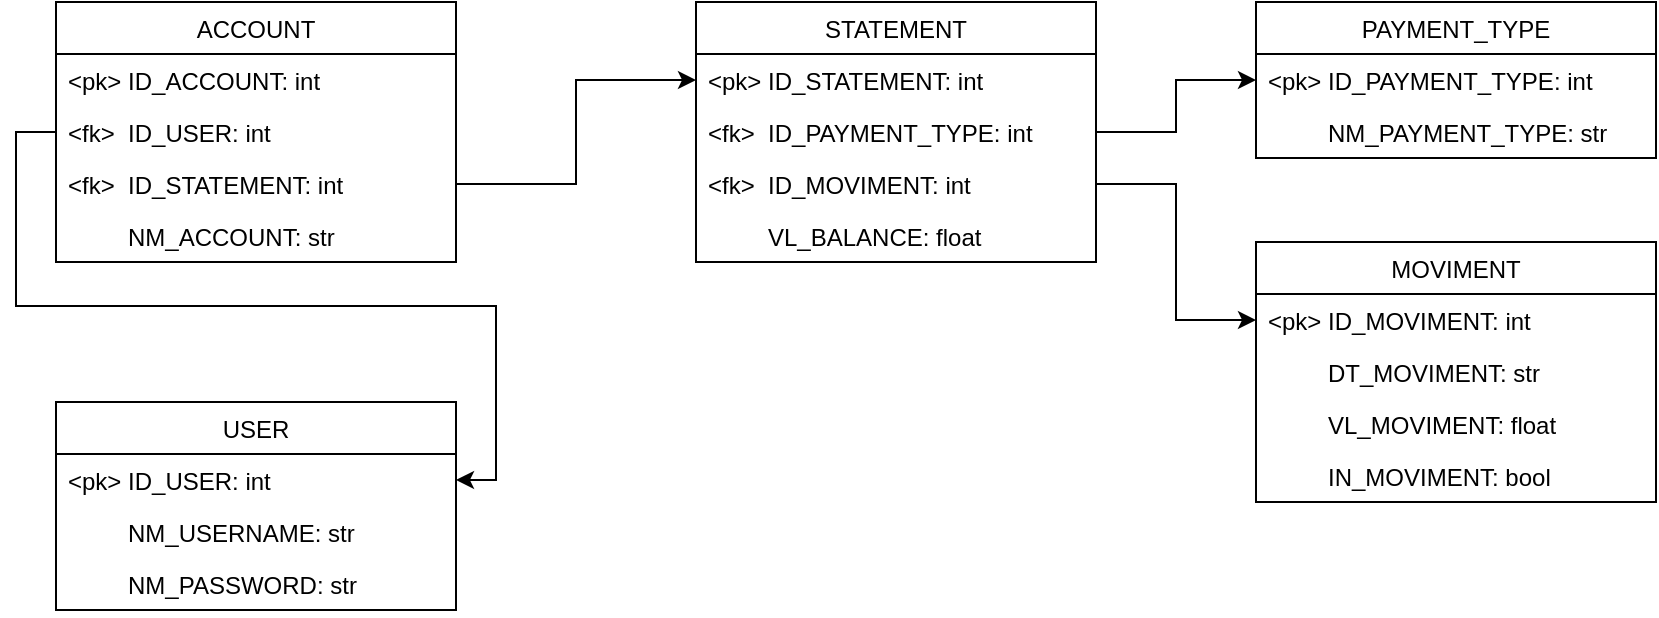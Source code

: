 <mxfile version="12.6.5" type="device"><diagram id="C5RBs43oDa-KdzZeNtuy" name="Page-1"><mxGraphModel dx="1102" dy="616" grid="1" gridSize="10" guides="1" tooltips="1" connect="1" arrows="1" fold="1" page="1" pageScale="1" pageWidth="827" pageHeight="1169" math="0" shadow="0"><root><mxCell id="WIyWlLk6GJQsqaUBKTNV-0"/><mxCell id="WIyWlLk6GJQsqaUBKTNV-1" parent="WIyWlLk6GJQsqaUBKTNV-0"/><mxCell id="s-lK-nACHIKvpP0AAA7A-1" value="USER" style="swimlane;fontStyle=0;childLayout=stackLayout;horizontal=1;startSize=26;fillColor=none;horizontalStack=0;resizeParent=1;resizeParentMax=0;resizeLast=0;collapsible=1;marginBottom=0;" vertex="1" parent="WIyWlLk6GJQsqaUBKTNV-1"><mxGeometry x="40" y="440" width="200" height="104" as="geometry"/></mxCell><mxCell id="s-lK-nACHIKvpP0AAA7A-2" value="&lt;pk&gt; ID_USER: int" style="text;strokeColor=none;fillColor=none;align=left;verticalAlign=top;spacingLeft=4;spacingRight=4;overflow=hidden;rotatable=0;points=[[0,0.5],[1,0.5]];portConstraint=eastwest;" vertex="1" parent="s-lK-nACHIKvpP0AAA7A-1"><mxGeometry y="26" width="200" height="26" as="geometry"/></mxCell><mxCell id="s-lK-nACHIKvpP0AAA7A-3" value="         NM_USERNAME: str" style="text;strokeColor=none;fillColor=none;align=left;verticalAlign=top;spacingLeft=4;spacingRight=4;overflow=hidden;rotatable=0;points=[[0,0.5],[1,0.5]];portConstraint=eastwest;" vertex="1" parent="s-lK-nACHIKvpP0AAA7A-1"><mxGeometry y="52" width="200" height="26" as="geometry"/></mxCell><mxCell id="s-lK-nACHIKvpP0AAA7A-6" value="         NM_PASSWORD: str" style="text;strokeColor=none;fillColor=none;align=left;verticalAlign=top;spacingLeft=4;spacingRight=4;overflow=hidden;rotatable=0;points=[[0,0.5],[1,0.5]];portConstraint=eastwest;" vertex="1" parent="s-lK-nACHIKvpP0AAA7A-1"><mxGeometry y="78" width="200" height="26" as="geometry"/></mxCell><mxCell id="s-lK-nACHIKvpP0AAA7A-16" value="ACCOUNT" style="swimlane;fontStyle=0;childLayout=stackLayout;horizontal=1;startSize=26;fillColor=none;horizontalStack=0;resizeParent=1;resizeParentMax=0;resizeLast=0;collapsible=1;marginBottom=0;" vertex="1" parent="WIyWlLk6GJQsqaUBKTNV-1"><mxGeometry x="40" y="240" width="200" height="130" as="geometry"/></mxCell><mxCell id="s-lK-nACHIKvpP0AAA7A-17" value="&lt;pk&gt; ID_ACCOUNT: int" style="text;strokeColor=none;fillColor=none;align=left;verticalAlign=top;spacingLeft=4;spacingRight=4;overflow=hidden;rotatable=0;points=[[0,0.5],[1,0.5]];portConstraint=eastwest;" vertex="1" parent="s-lK-nACHIKvpP0AAA7A-16"><mxGeometry y="26" width="200" height="26" as="geometry"/></mxCell><mxCell id="s-lK-nACHIKvpP0AAA7A-28" value="&lt;fk&gt;  ID_USER: int" style="text;strokeColor=none;fillColor=none;align=left;verticalAlign=top;spacingLeft=4;spacingRight=4;overflow=hidden;rotatable=0;points=[[0,0.5],[1,0.5]];portConstraint=eastwest;" vertex="1" parent="s-lK-nACHIKvpP0AAA7A-16"><mxGeometry y="52" width="200" height="26" as="geometry"/></mxCell><mxCell id="s-lK-nACHIKvpP0AAA7A-19" value="&lt;fk&gt;  ID_STATEMENT: int" style="text;strokeColor=none;fillColor=none;align=left;verticalAlign=top;spacingLeft=4;spacingRight=4;overflow=hidden;rotatable=0;points=[[0,0.5],[1,0.5]];portConstraint=eastwest;" vertex="1" parent="s-lK-nACHIKvpP0AAA7A-16"><mxGeometry y="78" width="200" height="26" as="geometry"/></mxCell><mxCell id="s-lK-nACHIKvpP0AAA7A-18" value="         NM_ACCOUNT: str" style="text;strokeColor=none;fillColor=none;align=left;verticalAlign=top;spacingLeft=4;spacingRight=4;overflow=hidden;rotatable=0;points=[[0,0.5],[1,0.5]];portConstraint=eastwest;" vertex="1" parent="s-lK-nACHIKvpP0AAA7A-16"><mxGeometry y="104" width="200" height="26" as="geometry"/></mxCell><mxCell id="s-lK-nACHIKvpP0AAA7A-20" value="STATEMENT" style="swimlane;fontStyle=0;childLayout=stackLayout;horizontal=1;startSize=26;fillColor=none;horizontalStack=0;resizeParent=1;resizeParentMax=0;resizeLast=0;collapsible=1;marginBottom=0;" vertex="1" parent="WIyWlLk6GJQsqaUBKTNV-1"><mxGeometry x="360" y="240" width="200" height="130" as="geometry"/></mxCell><mxCell id="s-lK-nACHIKvpP0AAA7A-21" value="&lt;pk&gt; ID_STATEMENT: int" style="text;strokeColor=none;fillColor=none;align=left;verticalAlign=top;spacingLeft=4;spacingRight=4;overflow=hidden;rotatable=0;points=[[0,0.5],[1,0.5]];portConstraint=eastwest;" vertex="1" parent="s-lK-nACHIKvpP0AAA7A-20"><mxGeometry y="26" width="200" height="26" as="geometry"/></mxCell><mxCell id="s-lK-nACHIKvpP0AAA7A-33" value="&lt;fk&gt;  ID_PAYMENT_TYPE: int" style="text;strokeColor=none;fillColor=none;align=left;verticalAlign=top;spacingLeft=4;spacingRight=4;overflow=hidden;rotatable=0;points=[[0,0.5],[1,0.5]];portConstraint=eastwest;" vertex="1" parent="s-lK-nACHIKvpP0AAA7A-20"><mxGeometry y="52" width="200" height="26" as="geometry"/></mxCell><mxCell id="s-lK-nACHIKvpP0AAA7A-50" value="&lt;fk&gt;  ID_MOVIMENT: int" style="text;strokeColor=none;fillColor=none;align=left;verticalAlign=top;spacingLeft=4;spacingRight=4;overflow=hidden;rotatable=0;points=[[0,0.5],[1,0.5]];portConstraint=eastwest;" vertex="1" parent="s-lK-nACHIKvpP0AAA7A-20"><mxGeometry y="78" width="200" height="26" as="geometry"/></mxCell><mxCell id="s-lK-nACHIKvpP0AAA7A-43" value="         VL_BALANCE: float" style="text;strokeColor=none;fillColor=none;align=left;verticalAlign=top;spacingLeft=4;spacingRight=4;overflow=hidden;rotatable=0;points=[[0,0.5],[1,0.5]];portConstraint=eastwest;" vertex="1" parent="s-lK-nACHIKvpP0AAA7A-20"><mxGeometry y="104" width="200" height="26" as="geometry"/></mxCell><mxCell id="s-lK-nACHIKvpP0AAA7A-26" style="edgeStyle=orthogonalEdgeStyle;rounded=0;orthogonalLoop=1;jettySize=auto;html=1;entryX=0;entryY=0.5;entryDx=0;entryDy=0;" edge="1" parent="WIyWlLk6GJQsqaUBKTNV-1" source="s-lK-nACHIKvpP0AAA7A-19" target="s-lK-nACHIKvpP0AAA7A-21"><mxGeometry relative="1" as="geometry"/></mxCell><mxCell id="s-lK-nACHIKvpP0AAA7A-29" style="edgeStyle=orthogonalEdgeStyle;rounded=0;orthogonalLoop=1;jettySize=auto;html=1;entryX=1;entryY=0.5;entryDx=0;entryDy=0;" edge="1" parent="WIyWlLk6GJQsqaUBKTNV-1" source="s-lK-nACHIKvpP0AAA7A-28" target="s-lK-nACHIKvpP0AAA7A-2"><mxGeometry relative="1" as="geometry"/></mxCell><mxCell id="s-lK-nACHIKvpP0AAA7A-30" value="PAYMENT_TYPE" style="swimlane;fontStyle=0;childLayout=stackLayout;horizontal=1;startSize=26;fillColor=none;horizontalStack=0;resizeParent=1;resizeParentMax=0;resizeLast=0;collapsible=1;marginBottom=0;" vertex="1" parent="WIyWlLk6GJQsqaUBKTNV-1"><mxGeometry x="640" y="240" width="200" height="78" as="geometry"/></mxCell><mxCell id="s-lK-nACHIKvpP0AAA7A-31" value="&lt;pk&gt; ID_PAYMENT_TYPE: int" style="text;strokeColor=none;fillColor=none;align=left;verticalAlign=top;spacingLeft=4;spacingRight=4;overflow=hidden;rotatable=0;points=[[0,0.5],[1,0.5]];portConstraint=eastwest;" vertex="1" parent="s-lK-nACHIKvpP0AAA7A-30"><mxGeometry y="26" width="200" height="26" as="geometry"/></mxCell><mxCell id="s-lK-nACHIKvpP0AAA7A-32" value="         NM_PAYMENT_TYPE: str" style="text;strokeColor=none;fillColor=none;align=left;verticalAlign=top;spacingLeft=4;spacingRight=4;overflow=hidden;rotatable=0;points=[[0,0.5],[1,0.5]];portConstraint=eastwest;" vertex="1" parent="s-lK-nACHIKvpP0AAA7A-30"><mxGeometry y="52" width="200" height="26" as="geometry"/></mxCell><mxCell id="s-lK-nACHIKvpP0AAA7A-41" style="edgeStyle=orthogonalEdgeStyle;rounded=0;orthogonalLoop=1;jettySize=auto;html=1;entryX=0;entryY=0.5;entryDx=0;entryDy=0;" edge="1" parent="WIyWlLk6GJQsqaUBKTNV-1" source="s-lK-nACHIKvpP0AAA7A-33" target="s-lK-nACHIKvpP0AAA7A-31"><mxGeometry relative="1" as="geometry"/></mxCell><mxCell id="s-lK-nACHIKvpP0AAA7A-45" value="MOVIMENT" style="swimlane;fontStyle=0;childLayout=stackLayout;horizontal=1;startSize=26;fillColor=none;horizontalStack=0;resizeParent=1;resizeParentMax=0;resizeLast=0;collapsible=1;marginBottom=0;" vertex="1" parent="WIyWlLk6GJQsqaUBKTNV-1"><mxGeometry x="640" y="360" width="200" height="130" as="geometry"/></mxCell><mxCell id="s-lK-nACHIKvpP0AAA7A-46" value="&lt;pk&gt; ID_MOVIMENT: int" style="text;strokeColor=none;fillColor=none;align=left;verticalAlign=top;spacingLeft=4;spacingRight=4;overflow=hidden;rotatable=0;points=[[0,0.5],[1,0.5]];portConstraint=eastwest;" vertex="1" parent="s-lK-nACHIKvpP0AAA7A-45"><mxGeometry y="26" width="200" height="26" as="geometry"/></mxCell><mxCell id="s-lK-nACHIKvpP0AAA7A-48" value="         DT_MOVIMENT: str" style="text;strokeColor=none;fillColor=none;align=left;verticalAlign=top;spacingLeft=4;spacingRight=4;overflow=hidden;rotatable=0;points=[[0,0.5],[1,0.5]];portConstraint=eastwest;" vertex="1" parent="s-lK-nACHIKvpP0AAA7A-45"><mxGeometry y="52" width="200" height="26" as="geometry"/></mxCell><mxCell id="s-lK-nACHIKvpP0AAA7A-49" value="         VL_MOVIMENT: float" style="text;strokeColor=none;fillColor=none;align=left;verticalAlign=top;spacingLeft=4;spacingRight=4;overflow=hidden;rotatable=0;points=[[0,0.5],[1,0.5]];portConstraint=eastwest;" vertex="1" parent="s-lK-nACHIKvpP0AAA7A-45"><mxGeometry y="78" width="200" height="26" as="geometry"/></mxCell><mxCell id="s-lK-nACHIKvpP0AAA7A-47" value="         IN_MOVIMENT: bool" style="text;strokeColor=none;fillColor=none;align=left;verticalAlign=top;spacingLeft=4;spacingRight=4;overflow=hidden;rotatable=0;points=[[0,0.5],[1,0.5]];portConstraint=eastwest;" vertex="1" parent="s-lK-nACHIKvpP0AAA7A-45"><mxGeometry y="104" width="200" height="26" as="geometry"/></mxCell><mxCell id="s-lK-nACHIKvpP0AAA7A-51" style="edgeStyle=orthogonalEdgeStyle;rounded=0;orthogonalLoop=1;jettySize=auto;html=1;exitX=1;exitY=0.5;exitDx=0;exitDy=0;entryX=0;entryY=0.5;entryDx=0;entryDy=0;" edge="1" parent="WIyWlLk6GJQsqaUBKTNV-1" source="s-lK-nACHIKvpP0AAA7A-50" target="s-lK-nACHIKvpP0AAA7A-46"><mxGeometry relative="1" as="geometry"/></mxCell></root></mxGraphModel></diagram></mxfile>